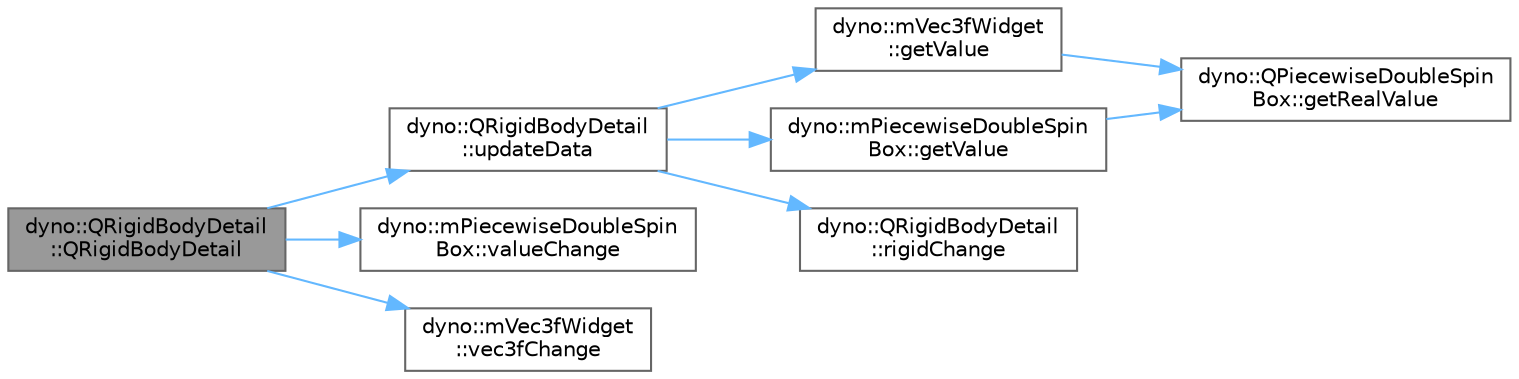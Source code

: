 digraph "dyno::QRigidBodyDetail::QRigidBodyDetail"
{
 // LATEX_PDF_SIZE
  bgcolor="transparent";
  edge [fontname=Helvetica,fontsize=10,labelfontname=Helvetica,labelfontsize=10];
  node [fontname=Helvetica,fontsize=10,shape=box,height=0.2,width=0.4];
  rankdir="LR";
  Node1 [id="Node000001",label="dyno::QRigidBodyDetail\l::QRigidBodyDetail",height=0.2,width=0.4,color="gray40", fillcolor="grey60", style="filled", fontcolor="black",tooltip=" "];
  Node1 -> Node2 [id="edge1_Node000001_Node000002",color="steelblue1",style="solid",tooltip=" "];
  Node2 [id="Node000002",label="dyno::QRigidBodyDetail\l::updateData",height=0.2,width=0.4,color="grey40", fillcolor="white", style="filled",URL="$classdyno_1_1_q_rigid_body_detail.html#a5099e364d94e6ef77c860880e232147f",tooltip="Updated when any element parameter is changed."];
  Node2 -> Node3 [id="edge2_Node000002_Node000003",color="steelblue1",style="solid",tooltip=" "];
  Node3 [id="Node000003",label="dyno::mVec3fWidget\l::getValue",height=0.2,width=0.4,color="grey40", fillcolor="white", style="filled",URL="$classdyno_1_1m_vec3f_widget.html#a0a64de10e1b28448c3507b5b6beb2abc",tooltip=" "];
  Node3 -> Node4 [id="edge3_Node000003_Node000004",color="steelblue1",style="solid",tooltip=" "];
  Node4 [id="Node000004",label="dyno::QPiecewiseDoubleSpin\lBox::getRealValue",height=0.2,width=0.4,color="grey40", fillcolor="white", style="filled",URL="$classdyno_1_1_q_piecewise_double_spin_box.html#a6ce843c113424ba58964a41a14c4cfa3",tooltip=" "];
  Node2 -> Node5 [id="edge4_Node000002_Node000005",color="steelblue1",style="solid",tooltip=" "];
  Node5 [id="Node000005",label="dyno::mPiecewiseDoubleSpin\lBox::getValue",height=0.2,width=0.4,color="grey40", fillcolor="white", style="filled",URL="$classdyno_1_1m_piecewise_double_spin_box.html#a3e287f3b41aad308faa931f4dfa2e3d9",tooltip=" "];
  Node5 -> Node4 [id="edge5_Node000005_Node000004",color="steelblue1",style="solid",tooltip=" "];
  Node2 -> Node6 [id="edge6_Node000002_Node000006",color="steelblue1",style="solid",tooltip=" "];
  Node6 [id="Node000006",label="dyno::QRigidBodyDetail\l::rigidChange",height=0.2,width=0.4,color="grey40", fillcolor="white", style="filled",URL="$classdyno_1_1_q_rigid_body_detail.html#ae38a7de6716c4e816ec92718ee7c27d7",tooltip="Transmits a signal when data is updated."];
  Node1 -> Node7 [id="edge7_Node000001_Node000007",color="steelblue1",style="solid",tooltip=" "];
  Node7 [id="Node000007",label="dyno::mPiecewiseDoubleSpin\lBox::valueChange",height=0.2,width=0.4,color="grey40", fillcolor="white", style="filled",URL="$classdyno_1_1m_piecewise_double_spin_box.html#a8f026655675e150c1ab25e2c07a3fe99",tooltip=" "];
  Node1 -> Node8 [id="edge8_Node000001_Node000008",color="steelblue1",style="solid",tooltip=" "];
  Node8 [id="Node000008",label="dyno::mVec3fWidget\l::vec3fChange",height=0.2,width=0.4,color="grey40", fillcolor="white", style="filled",URL="$classdyno_1_1m_vec3f_widget.html#abececbcfc7dff7f62209df3b861b4264",tooltip=" "];
}

